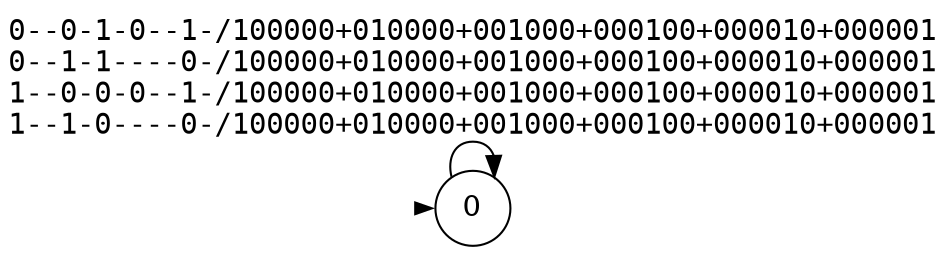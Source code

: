 digraph""{graph[rankdir=LR,ranksep=0.8,nodesep=0.2];node[shape=circle];edge[fontname=mono];init[shape=point,style=invis];0[label="0"];init->0[penwidth=0,tooltip="initialstate"];0->0[label="0--0-1-0--1-/100000+010000+001000+000100+000010+000001\l0--1-1----0-/100000+010000+001000+000100+000010+000001\l1--0-0-0--1-/100000+010000+001000+000100+000010+000001\l1--1-0----0-/100000+010000+001000+000100+000010+000001\l",labeltooltip="&#172;day&#8743;&#172;shop&#8743;night&#8743;&#172;entrance&#8743;warehouse/go_entrace&#8743;&#172;go_counter&#8743;&#172;go_charging_point&#8743;&#172;go_safe_loc&#8743;&#172;go_warehouse&#8743;&#172;go_back+&#172;go_entrace&#8743;go_counter&#8743;&#172;go_charging_point&#8743;&#172;go_safe_loc&#8743;&#172;go_warehouse&#8743;&#172;go_back+&#172;go_entrace&#8743;&#172;go_counter&#8743;go_charging_point&#8743;&#172;go_safe_loc&#8743;&#172;go_warehouse&#8743;&#172;go_back+&#172;go_entrace&#8743;&#172;go_counter&#8743;&#172;go_charging_point&#8743;go_safe_loc&#8743;&#172;go_warehouse&#8743;&#172;go_back+&#172;go_entrace&#8743;&#172;go_counter&#8743;&#172;go_charging_point&#8743;&#172;go_safe_loc&#8743;go_warehouse&#8743;&#172;go_back+&#172;go_entrace&#8743;&#172;go_counter&#8743;&#172;go_charging_point&#8743;&#172;go_safe_loc&#8743;&#172;go_warehouse&#8743;go_back&#10;&#172;day&#8743;shop&#8743;night&#8743;&#172;warehouse/go_entrace&#8743;&#172;go_counter&#8743;&#172;go_charging_point&#8743;&#172;go_safe_loc&#8743;&#172;go_warehouse&#8743;&#172;go_back+&#172;go_entrace&#8743;go_counter&#8743;&#172;go_charging_point&#8743;&#172;go_safe_loc&#8743;&#172;go_warehouse&#8743;&#172;go_back+&#172;go_entrace&#8743;&#172;go_counter&#8743;go_charging_point&#8743;&#172;go_safe_loc&#8743;&#172;go_warehouse&#8743;&#172;go_back+&#172;go_entrace&#8743;&#172;go_counter&#8743;&#172;go_charging_point&#8743;go_safe_loc&#8743;&#172;go_warehouse&#8743;&#172;go_back+&#172;go_entrace&#8743;&#172;go_counter&#8743;&#172;go_charging_point&#8743;&#172;go_safe_loc&#8743;go_warehouse&#8743;&#172;go_back+&#172;go_entrace&#8743;&#172;go_counter&#8743;&#172;go_charging_point&#8743;&#172;go_safe_loc&#8743;&#172;go_warehouse&#8743;go_back&#10;day&#8743;&#172;shop&#8743;&#172;night&#8743;&#172;entrance&#8743;warehouse/go_entrace&#8743;&#172;go_counter&#8743;&#172;go_charging_point&#8743;&#172;go_safe_loc&#8743;&#172;go_warehouse&#8743;&#172;go_back+&#172;go_entrace&#8743;go_counter&#8743;&#172;go_charging_point&#8743;&#172;go_safe_loc&#8743;&#172;go_warehouse&#8743;&#172;go_back+&#172;go_entrace&#8743;&#172;go_counter&#8743;go_charging_point&#8743;&#172;go_safe_loc&#8743;&#172;go_warehouse&#8743;&#172;go_back+&#172;go_entrace&#8743;&#172;go_counter&#8743;&#172;go_charging_point&#8743;go_safe_loc&#8743;&#172;go_warehouse&#8743;&#172;go_back+&#172;go_entrace&#8743;&#172;go_counter&#8743;&#172;go_charging_point&#8743;&#172;go_safe_loc&#8743;go_warehouse&#8743;&#172;go_back+&#172;go_entrace&#8743;&#172;go_counter&#8743;&#172;go_charging_point&#8743;&#172;go_safe_loc&#8743;&#172;go_warehouse&#8743;go_back&#10;day&#8743;shop&#8743;&#172;night&#8743;&#172;warehouse/go_entrace&#8743;&#172;go_counter&#8743;&#172;go_charging_point&#8743;&#172;go_safe_loc&#8743;&#172;go_warehouse&#8743;&#172;go_back+&#172;go_entrace&#8743;go_counter&#8743;&#172;go_charging_point&#8743;&#172;go_safe_loc&#8743;&#172;go_warehouse&#8743;&#172;go_back+&#172;go_entrace&#8743;&#172;go_counter&#8743;go_charging_point&#8743;&#172;go_safe_loc&#8743;&#172;go_warehouse&#8743;&#172;go_back+&#172;go_entrace&#8743;&#172;go_counter&#8743;&#172;go_charging_point&#8743;go_safe_loc&#8743;&#172;go_warehouse&#8743;&#172;go_back+&#172;go_entrace&#8743;&#172;go_counter&#8743;&#172;go_charging_point&#8743;&#172;go_safe_loc&#8743;go_warehouse&#8743;&#172;go_back+&#172;go_entrace&#8743;&#172;go_counter&#8743;&#172;go_charging_point&#8743;&#172;go_safe_loc&#8743;&#172;go_warehouse&#8743;go_back&#10;"];}